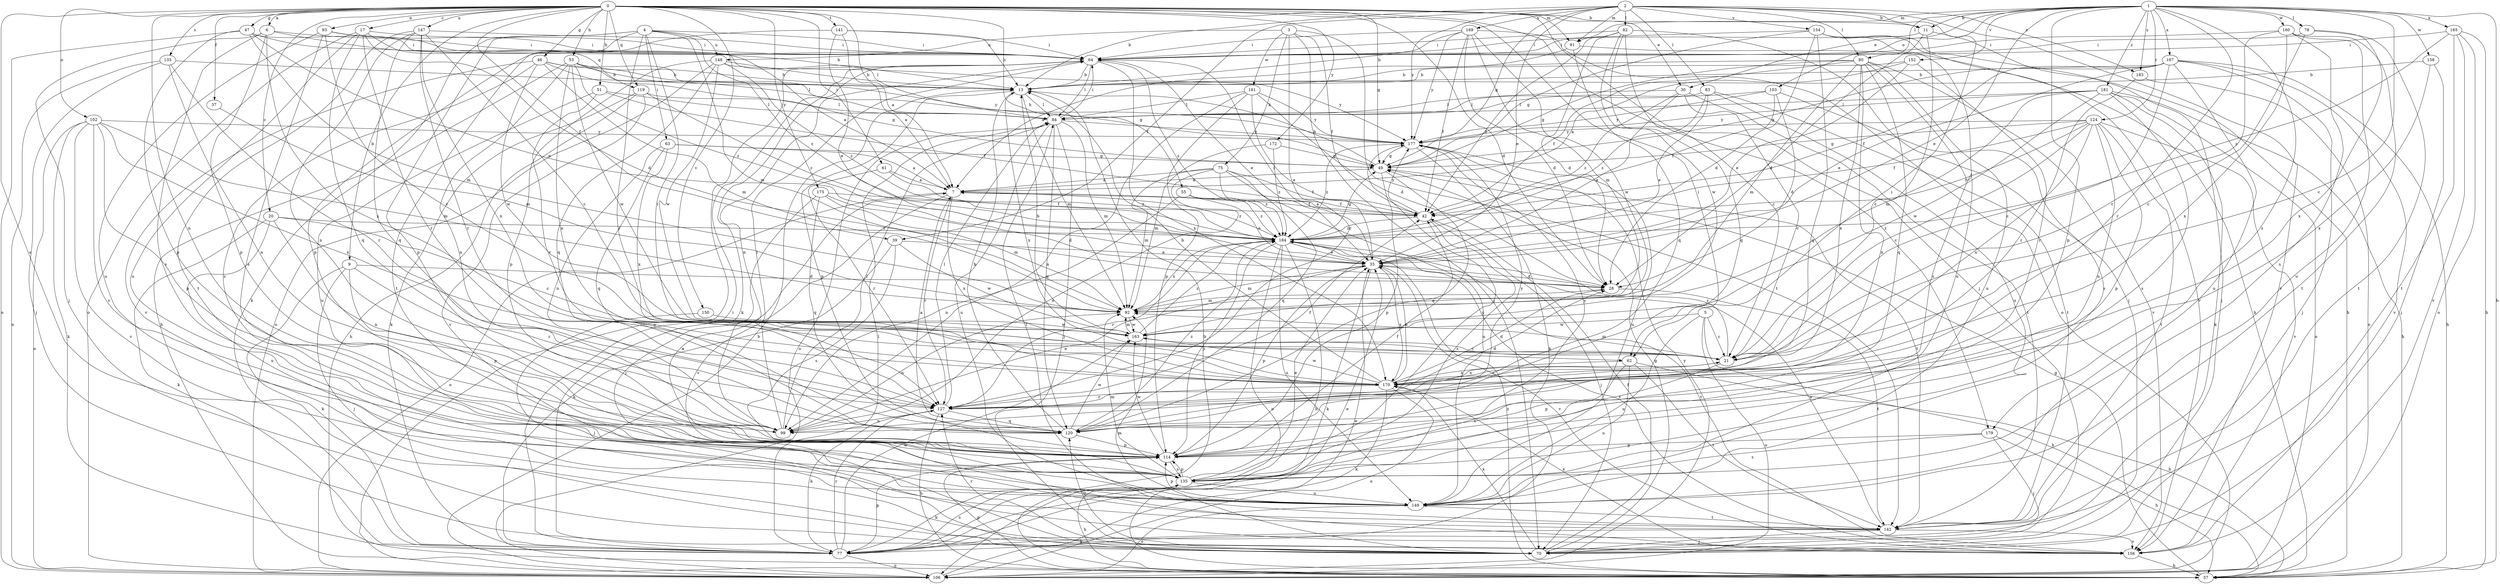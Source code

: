 strict digraph  {
0;
1;
2;
3;
4;
5;
6;
7;
9;
11;
13;
17;
20;
21;
28;
30;
35;
37;
39;
42;
46;
47;
49;
51;
53;
55;
57;
61;
62;
63;
64;
70;
75;
77;
78;
80;
82;
83;
84;
91;
92;
93;
99;
102;
103;
106;
114;
119;
120;
124;
127;
133;
135;
141;
142;
147;
148;
149;
150;
152;
154;
156;
158;
160;
161;
163;
165;
167;
169;
170;
172;
175;
177;
179;
181;
183;
184;
0 -> 6  [label=a];
0 -> 7  [label=a];
0 -> 9  [label=b];
0 -> 11  [label=b];
0 -> 17  [label=c];
0 -> 20  [label=c];
0 -> 28  [label=d];
0 -> 30  [label=e];
0 -> 37  [label=f];
0 -> 39  [label=f];
0 -> 46  [label=g];
0 -> 47  [label=g];
0 -> 49  [label=g];
0 -> 51  [label=h];
0 -> 53  [label=h];
0 -> 55  [label=h];
0 -> 61  [label=i];
0 -> 62  [label=i];
0 -> 70  [label=j];
0 -> 91  [label=m];
0 -> 93  [label=n];
0 -> 99  [label=n];
0 -> 102  [label=o];
0 -> 119  [label=q];
0 -> 133  [label=s];
0 -> 135  [label=s];
0 -> 141  [label=t];
0 -> 147  [label=u];
0 -> 150  [label=v];
0 -> 172  [label=y];
0 -> 175  [label=y];
0 -> 179  [label=z];
1 -> 11  [label=b];
1 -> 21  [label=c];
1 -> 30  [label=e];
1 -> 35  [label=e];
1 -> 57  [label=h];
1 -> 78  [label=l];
1 -> 80  [label=l];
1 -> 91  [label=m];
1 -> 103  [label=o];
1 -> 114  [label=p];
1 -> 124  [label=r];
1 -> 127  [label=r];
1 -> 152  [label=v];
1 -> 158  [label=w];
1 -> 160  [label=w];
1 -> 165  [label=x];
1 -> 167  [label=x];
1 -> 179  [label=z];
1 -> 181  [label=z];
1 -> 183  [label=z];
2 -> 11  [label=b];
2 -> 13  [label=b];
2 -> 35  [label=e];
2 -> 39  [label=f];
2 -> 49  [label=g];
2 -> 62  [label=i];
2 -> 80  [label=l];
2 -> 82  [label=l];
2 -> 83  [label=l];
2 -> 91  [label=m];
2 -> 154  [label=v];
2 -> 156  [label=v];
2 -> 169  [label=x];
2 -> 177  [label=y];
2 -> 183  [label=z];
3 -> 42  [label=f];
3 -> 70  [label=j];
3 -> 75  [label=k];
3 -> 127  [label=r];
3 -> 142  [label=t];
3 -> 148  [label=u];
3 -> 161  [label=w];
4 -> 62  [label=i];
4 -> 63  [label=i];
4 -> 64  [label=i];
4 -> 77  [label=k];
4 -> 92  [label=m];
4 -> 114  [label=p];
4 -> 127  [label=r];
4 -> 142  [label=t];
4 -> 148  [label=u];
4 -> 184  [label=z];
5 -> 21  [label=c];
5 -> 57  [label=h];
5 -> 106  [label=o];
5 -> 149  [label=u];
5 -> 163  [label=w];
6 -> 64  [label=i];
6 -> 70  [label=j];
6 -> 84  [label=l];
6 -> 114  [label=p];
6 -> 135  [label=s];
6 -> 170  [label=x];
7 -> 42  [label=f];
7 -> 106  [label=o];
7 -> 127  [label=r];
7 -> 156  [label=v];
7 -> 170  [label=x];
7 -> 184  [label=z];
9 -> 28  [label=d];
9 -> 70  [label=j];
9 -> 77  [label=k];
9 -> 114  [label=p];
9 -> 127  [label=r];
11 -> 21  [label=c];
11 -> 28  [label=d];
11 -> 64  [label=i];
11 -> 70  [label=j];
13 -> 84  [label=l];
13 -> 92  [label=m];
13 -> 114  [label=p];
13 -> 170  [label=x];
17 -> 28  [label=d];
17 -> 64  [label=i];
17 -> 106  [label=o];
17 -> 119  [label=q];
17 -> 120  [label=q];
17 -> 127  [label=r];
17 -> 149  [label=u];
20 -> 21  [label=c];
20 -> 77  [label=k];
20 -> 99  [label=n];
20 -> 149  [label=u];
20 -> 184  [label=z];
21 -> 92  [label=m];
21 -> 114  [label=p];
21 -> 170  [label=x];
21 -> 184  [label=z];
28 -> 92  [label=m];
28 -> 142  [label=t];
30 -> 21  [label=c];
30 -> 35  [label=e];
30 -> 84  [label=l];
30 -> 142  [label=t];
30 -> 184  [label=z];
35 -> 28  [label=d];
35 -> 64  [label=i];
35 -> 77  [label=k];
35 -> 92  [label=m];
35 -> 114  [label=p];
35 -> 156  [label=v];
35 -> 170  [label=x];
37 -> 92  [label=m];
39 -> 35  [label=e];
39 -> 77  [label=k];
39 -> 135  [label=s];
39 -> 163  [label=w];
42 -> 7  [label=a];
42 -> 70  [label=j];
42 -> 135  [label=s];
42 -> 177  [label=y];
42 -> 184  [label=z];
46 -> 13  [label=b];
46 -> 49  [label=g];
46 -> 92  [label=m];
46 -> 135  [label=s];
46 -> 156  [label=v];
46 -> 163  [label=w];
46 -> 177  [label=y];
47 -> 13  [label=b];
47 -> 35  [label=e];
47 -> 64  [label=i];
47 -> 92  [label=m];
47 -> 106  [label=o];
47 -> 114  [label=p];
49 -> 7  [label=a];
49 -> 13  [label=b];
49 -> 114  [label=p];
49 -> 120  [label=q];
49 -> 142  [label=t];
51 -> 42  [label=f];
51 -> 84  [label=l];
51 -> 127  [label=r];
51 -> 149  [label=u];
53 -> 13  [label=b];
53 -> 49  [label=g];
53 -> 57  [label=h];
53 -> 84  [label=l];
53 -> 99  [label=n];
53 -> 163  [label=w];
53 -> 170  [label=x];
53 -> 184  [label=z];
55 -> 35  [label=e];
55 -> 42  [label=f];
55 -> 99  [label=n];
55 -> 184  [label=z];
57 -> 13  [label=b];
57 -> 49  [label=g];
57 -> 114  [label=p];
57 -> 184  [label=z];
61 -> 7  [label=a];
61 -> 127  [label=r];
61 -> 184  [label=z];
62 -> 57  [label=h];
62 -> 135  [label=s];
62 -> 142  [label=t];
62 -> 149  [label=u];
62 -> 170  [label=x];
63 -> 7  [label=a];
63 -> 49  [label=g];
63 -> 99  [label=n];
63 -> 120  [label=q];
63 -> 170  [label=x];
64 -> 13  [label=b];
64 -> 35  [label=e];
64 -> 77  [label=k];
64 -> 84  [label=l];
64 -> 99  [label=n];
64 -> 106  [label=o];
64 -> 170  [label=x];
64 -> 184  [label=z];
70 -> 42  [label=f];
70 -> 49  [label=g];
70 -> 92  [label=m];
70 -> 120  [label=q];
70 -> 127  [label=r];
70 -> 170  [label=x];
75 -> 7  [label=a];
75 -> 42  [label=f];
75 -> 92  [label=m];
75 -> 99  [label=n];
75 -> 120  [label=q];
75 -> 149  [label=u];
75 -> 184  [label=z];
77 -> 35  [label=e];
77 -> 64  [label=i];
77 -> 84  [label=l];
77 -> 106  [label=o];
77 -> 114  [label=p];
77 -> 127  [label=r];
77 -> 135  [label=s];
77 -> 163  [label=w];
78 -> 21  [label=c];
78 -> 64  [label=i];
78 -> 142  [label=t];
78 -> 170  [label=x];
80 -> 13  [label=b];
80 -> 42  [label=f];
80 -> 49  [label=g];
80 -> 92  [label=m];
80 -> 99  [label=n];
80 -> 120  [label=q];
80 -> 135  [label=s];
80 -> 149  [label=u];
80 -> 156  [label=v];
80 -> 170  [label=x];
82 -> 21  [label=c];
82 -> 28  [label=d];
82 -> 42  [label=f];
82 -> 64  [label=i];
82 -> 70  [label=j];
82 -> 120  [label=q];
82 -> 163  [label=w];
83 -> 35  [label=e];
83 -> 84  [label=l];
83 -> 142  [label=t];
83 -> 149  [label=u];
83 -> 184  [label=z];
84 -> 64  [label=i];
84 -> 70  [label=j];
84 -> 92  [label=m];
84 -> 106  [label=o];
84 -> 120  [label=q];
84 -> 149  [label=u];
84 -> 177  [label=y];
91 -> 7  [label=a];
91 -> 57  [label=h];
91 -> 120  [label=q];
92 -> 99  [label=n];
92 -> 163  [label=w];
92 -> 184  [label=z];
93 -> 7  [label=a];
93 -> 21  [label=c];
93 -> 64  [label=i];
93 -> 135  [label=s];
93 -> 149  [label=u];
99 -> 35  [label=e];
99 -> 64  [label=i];
99 -> 84  [label=l];
102 -> 77  [label=k];
102 -> 92  [label=m];
102 -> 106  [label=o];
102 -> 114  [label=p];
102 -> 135  [label=s];
102 -> 156  [label=v];
102 -> 170  [label=x];
102 -> 177  [label=y];
103 -> 28  [label=d];
103 -> 42  [label=f];
103 -> 84  [label=l];
103 -> 135  [label=s];
103 -> 177  [label=y];
106 -> 13  [label=b];
106 -> 35  [label=e];
106 -> 177  [label=y];
114 -> 42  [label=f];
114 -> 135  [label=s];
114 -> 163  [label=w];
114 -> 177  [label=y];
119 -> 57  [label=h];
119 -> 77  [label=k];
119 -> 84  [label=l];
119 -> 156  [label=v];
119 -> 184  [label=z];
120 -> 7  [label=a];
120 -> 13  [label=b];
120 -> 114  [label=p];
120 -> 163  [label=w];
120 -> 177  [label=y];
120 -> 184  [label=z];
124 -> 21  [label=c];
124 -> 42  [label=f];
124 -> 49  [label=g];
124 -> 99  [label=n];
124 -> 114  [label=p];
124 -> 142  [label=t];
124 -> 156  [label=v];
124 -> 170  [label=x];
124 -> 177  [label=y];
124 -> 184  [label=z];
127 -> 28  [label=d];
127 -> 42  [label=f];
127 -> 57  [label=h];
127 -> 77  [label=k];
127 -> 84  [label=l];
127 -> 99  [label=n];
127 -> 120  [label=q];
133 -> 13  [label=b];
133 -> 70  [label=j];
133 -> 99  [label=n];
133 -> 106  [label=o];
133 -> 127  [label=r];
135 -> 35  [label=e];
135 -> 57  [label=h];
135 -> 77  [label=k];
135 -> 92  [label=m];
135 -> 114  [label=p];
135 -> 149  [label=u];
135 -> 177  [label=y];
141 -> 7  [label=a];
141 -> 13  [label=b];
141 -> 35  [label=e];
141 -> 64  [label=i];
141 -> 114  [label=p];
142 -> 35  [label=e];
142 -> 70  [label=j];
142 -> 77  [label=k];
142 -> 84  [label=l];
142 -> 156  [label=v];
147 -> 21  [label=c];
147 -> 64  [label=i];
147 -> 99  [label=n];
147 -> 120  [label=q];
147 -> 127  [label=r];
147 -> 142  [label=t];
147 -> 170  [label=x];
148 -> 13  [label=b];
148 -> 106  [label=o];
148 -> 114  [label=p];
148 -> 120  [label=q];
148 -> 163  [label=w];
148 -> 177  [label=y];
148 -> 184  [label=z];
149 -> 7  [label=a];
149 -> 106  [label=o];
149 -> 114  [label=p];
149 -> 142  [label=t];
150 -> 70  [label=j];
150 -> 163  [label=w];
152 -> 7  [label=a];
152 -> 13  [label=b];
152 -> 35  [label=e];
152 -> 127  [label=r];
154 -> 28  [label=d];
154 -> 49  [label=g];
154 -> 57  [label=h];
154 -> 64  [label=i];
154 -> 120  [label=q];
154 -> 149  [label=u];
154 -> 156  [label=v];
156 -> 57  [label=h];
156 -> 170  [label=x];
156 -> 184  [label=z];
158 -> 13  [label=b];
158 -> 70  [label=j];
158 -> 170  [label=x];
160 -> 21  [label=c];
160 -> 64  [label=i];
160 -> 135  [label=s];
160 -> 142  [label=t];
160 -> 149  [label=u];
160 -> 170  [label=x];
161 -> 28  [label=d];
161 -> 35  [label=e];
161 -> 84  [label=l];
161 -> 99  [label=n];
161 -> 114  [label=p];
161 -> 177  [label=y];
163 -> 13  [label=b];
163 -> 21  [label=c];
163 -> 92  [label=m];
163 -> 184  [label=z];
165 -> 57  [label=h];
165 -> 64  [label=i];
165 -> 106  [label=o];
165 -> 142  [label=t];
165 -> 156  [label=v];
165 -> 184  [label=z];
167 -> 13  [label=b];
167 -> 21  [label=c];
167 -> 35  [label=e];
167 -> 42  [label=f];
167 -> 49  [label=g];
167 -> 57  [label=h];
167 -> 70  [label=j];
167 -> 149  [label=u];
167 -> 156  [label=v];
169 -> 13  [label=b];
169 -> 28  [label=d];
169 -> 42  [label=f];
169 -> 64  [label=i];
169 -> 92  [label=m];
169 -> 106  [label=o];
169 -> 163  [label=w];
169 -> 177  [label=y];
170 -> 13  [label=b];
170 -> 21  [label=c];
170 -> 28  [label=d];
170 -> 35  [label=e];
170 -> 77  [label=k];
170 -> 106  [label=o];
170 -> 127  [label=r];
170 -> 163  [label=w];
172 -> 49  [label=g];
172 -> 92  [label=m];
172 -> 184  [label=z];
175 -> 28  [label=d];
175 -> 42  [label=f];
175 -> 70  [label=j];
175 -> 92  [label=m];
175 -> 120  [label=q];
177 -> 49  [label=g];
177 -> 77  [label=k];
177 -> 149  [label=u];
177 -> 184  [label=z];
179 -> 57  [label=h];
179 -> 70  [label=j];
179 -> 114  [label=p];
179 -> 135  [label=s];
181 -> 57  [label=h];
181 -> 77  [label=k];
181 -> 84  [label=l];
181 -> 92  [label=m];
181 -> 106  [label=o];
181 -> 135  [label=s];
181 -> 163  [label=w];
181 -> 177  [label=y];
183 -> 106  [label=o];
183 -> 127  [label=r];
184 -> 35  [label=e];
184 -> 49  [label=g];
184 -> 57  [label=h];
184 -> 106  [label=o];
184 -> 114  [label=p];
184 -> 127  [label=r];
184 -> 149  [label=u];
184 -> 156  [label=v];
}
